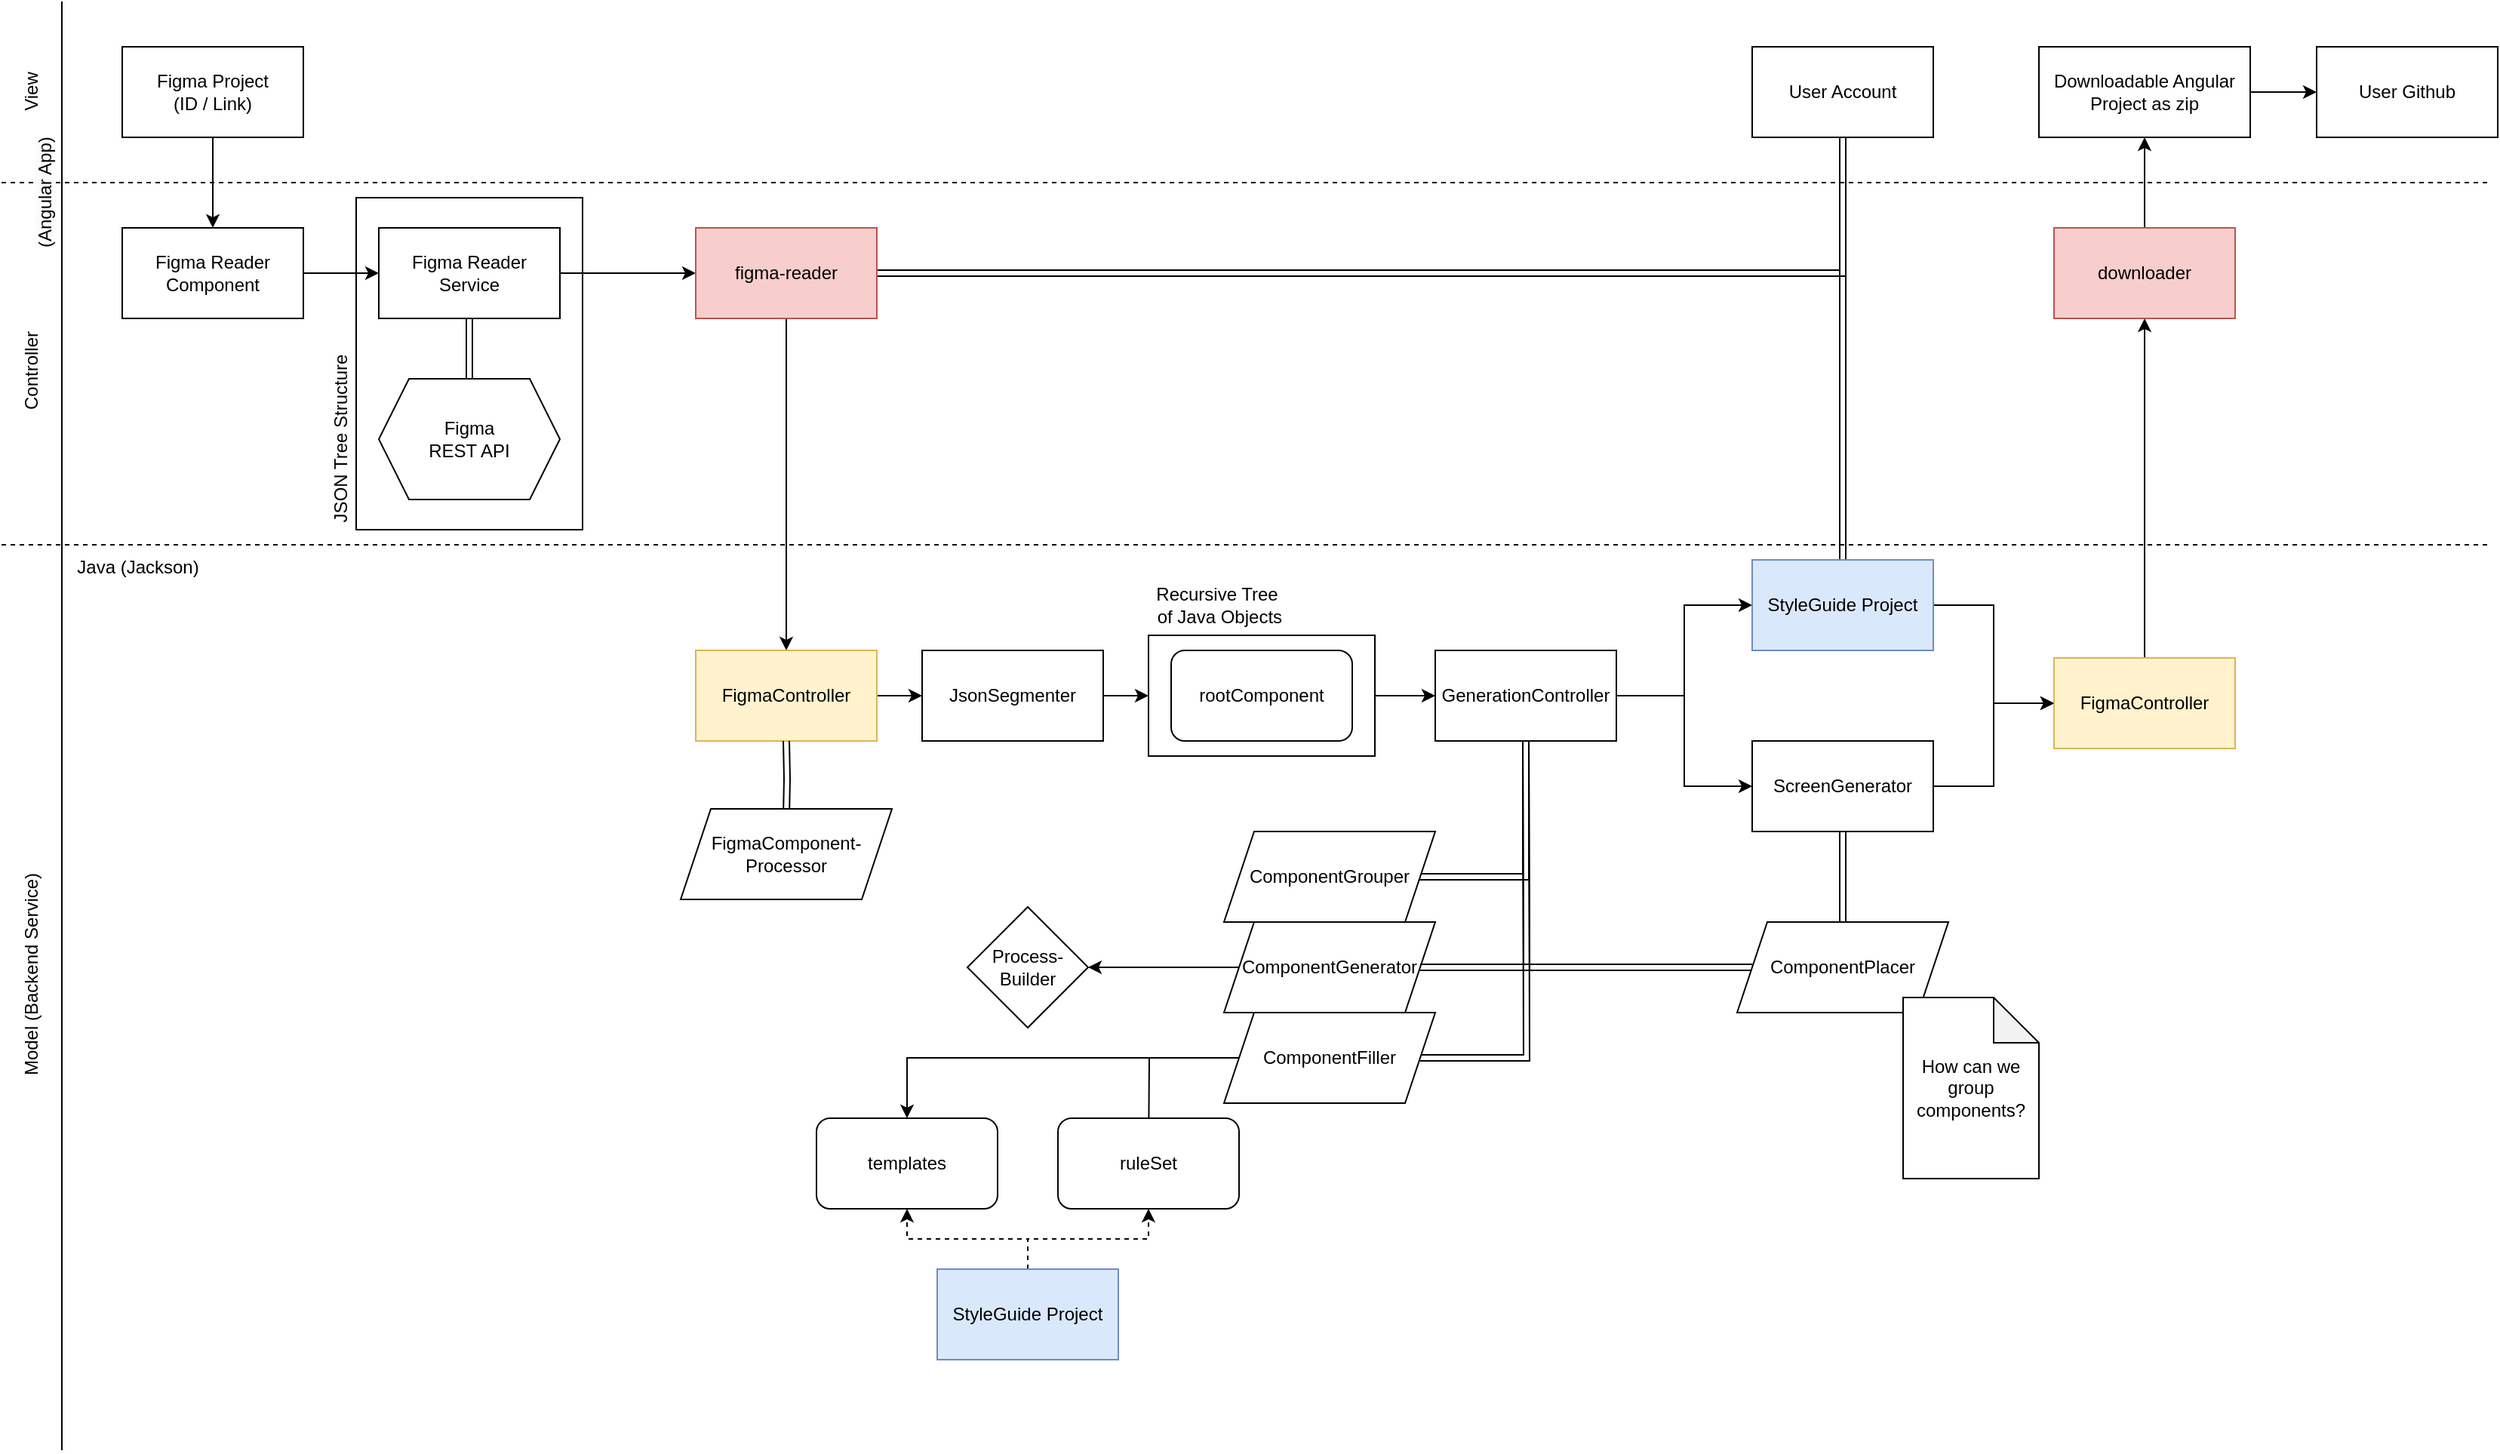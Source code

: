 <mxfile version="21.3.2" type="github">
  <diagram id="C5RBs43oDa-KdzZeNtuy" name="Page-1">
    <mxGraphModel dx="2868" dy="1592" grid="1" gridSize="10" guides="1" tooltips="1" connect="1" arrows="1" fold="1" page="1" pageScale="1" pageWidth="827" pageHeight="1169" math="0" shadow="0">
      <root>
        <mxCell id="WIyWlLk6GJQsqaUBKTNV-0" />
        <mxCell id="WIyWlLk6GJQsqaUBKTNV-1" parent="WIyWlLk6GJQsqaUBKTNV-0" />
        <mxCell id="12bo6SRUKf3WOZoB-9gU-0" value="" style="rounded=0;whiteSpace=wrap;html=1;" vertex="1" parent="WIyWlLk6GJQsqaUBKTNV-1">
          <mxGeometry x="235" y="130" width="150" height="220" as="geometry" />
        </mxCell>
        <mxCell id="12bo6SRUKf3WOZoB-9gU-1" style="edgeStyle=orthogonalEdgeStyle;rounded=0;orthogonalLoop=1;jettySize=auto;html=1;entryX=0.5;entryY=0;entryDx=0;entryDy=0;" edge="1" parent="WIyWlLk6GJQsqaUBKTNV-1" source="12bo6SRUKf3WOZoB-9gU-2" target="12bo6SRUKf3WOZoB-9gU-12">
          <mxGeometry relative="1" as="geometry" />
        </mxCell>
        <mxCell id="12bo6SRUKf3WOZoB-9gU-2" value="Figma Project &lt;br&gt;(ID / Link)" style="rounded=0;whiteSpace=wrap;html=1;" vertex="1" parent="WIyWlLk6GJQsqaUBKTNV-1">
          <mxGeometry x="80" y="30" width="120" height="60" as="geometry" />
        </mxCell>
        <mxCell id="12bo6SRUKf3WOZoB-9gU-3" value="" style="endArrow=none;html=1;rounded=0;dashed=1;" edge="1" parent="WIyWlLk6GJQsqaUBKTNV-1">
          <mxGeometry width="50" height="50" relative="1" as="geometry">
            <mxPoint y="120" as="sourcePoint" />
            <mxPoint x="1650" y="120" as="targetPoint" />
          </mxGeometry>
        </mxCell>
        <mxCell id="12bo6SRUKf3WOZoB-9gU-4" value="Figma &lt;br&gt;REST API" style="shape=hexagon;perimeter=hexagonPerimeter2;whiteSpace=wrap;html=1;fixedSize=1;" vertex="1" parent="WIyWlLk6GJQsqaUBKTNV-1">
          <mxGeometry x="250" y="250" width="120" height="80" as="geometry" />
        </mxCell>
        <mxCell id="12bo6SRUKf3WOZoB-9gU-5" value="View" style="text;html=1;align=center;verticalAlign=middle;resizable=0;points=[];autosize=1;strokeColor=none;fillColor=none;rotation=-90;" vertex="1" parent="WIyWlLk6GJQsqaUBKTNV-1">
          <mxGeometry x="-5" y="45" width="50" height="30" as="geometry" />
        </mxCell>
        <mxCell id="12bo6SRUKf3WOZoB-9gU-6" style="edgeStyle=orthogonalEdgeStyle;rounded=0;orthogonalLoop=1;jettySize=auto;html=1;entryX=0;entryY=0.5;entryDx=0;entryDy=0;" edge="1" parent="WIyWlLk6GJQsqaUBKTNV-1" source="12bo6SRUKf3WOZoB-9gU-7" target="12bo6SRUKf3WOZoB-9gU-35">
          <mxGeometry relative="1" as="geometry" />
        </mxCell>
        <mxCell id="12bo6SRUKf3WOZoB-9gU-7" value="Downloadable Angular Project as zip" style="rounded=0;whiteSpace=wrap;html=1;" vertex="1" parent="WIyWlLk6GJQsqaUBKTNV-1">
          <mxGeometry x="1350" y="30" width="140" height="60" as="geometry" />
        </mxCell>
        <mxCell id="12bo6SRUKf3WOZoB-9gU-8" style="edgeStyle=orthogonalEdgeStyle;rounded=0;orthogonalLoop=1;jettySize=auto;html=1;entryX=0;entryY=0.5;entryDx=0;entryDy=0;" edge="1" parent="WIyWlLk6GJQsqaUBKTNV-1" source="12bo6SRUKf3WOZoB-9gU-10" target="12bo6SRUKf3WOZoB-9gU-30">
          <mxGeometry relative="1" as="geometry" />
        </mxCell>
        <mxCell id="12bo6SRUKf3WOZoB-9gU-9" style="edgeStyle=orthogonalEdgeStyle;rounded=0;orthogonalLoop=1;jettySize=auto;html=1;" edge="1" parent="WIyWlLk6GJQsqaUBKTNV-1" source="12bo6SRUKf3WOZoB-9gU-10" target="12bo6SRUKf3WOZoB-9gU-58">
          <mxGeometry relative="1" as="geometry" />
        </mxCell>
        <mxCell id="12bo6SRUKf3WOZoB-9gU-10" value="GenerationController" style="rounded=0;whiteSpace=wrap;html=1;" vertex="1" parent="WIyWlLk6GJQsqaUBKTNV-1">
          <mxGeometry x="950" y="430" width="120" height="60" as="geometry" />
        </mxCell>
        <mxCell id="12bo6SRUKf3WOZoB-9gU-11" style="edgeStyle=orthogonalEdgeStyle;rounded=0;orthogonalLoop=1;jettySize=auto;html=1;entryX=0;entryY=0.5;entryDx=0;entryDy=0;" edge="1" parent="WIyWlLk6GJQsqaUBKTNV-1" source="12bo6SRUKf3WOZoB-9gU-12" target="12bo6SRUKf3WOZoB-9gU-20">
          <mxGeometry relative="1" as="geometry" />
        </mxCell>
        <mxCell id="12bo6SRUKf3WOZoB-9gU-12" value="Figma Reader&lt;br&gt;Component" style="rounded=0;whiteSpace=wrap;html=1;" vertex="1" parent="WIyWlLk6GJQsqaUBKTNV-1">
          <mxGeometry x="80" y="150" width="120" height="60" as="geometry" />
        </mxCell>
        <mxCell id="12bo6SRUKf3WOZoB-9gU-13" value="Java (Jackson)" style="text;html=1;align=center;verticalAlign=middle;resizable=0;points=[];autosize=1;strokeColor=none;fillColor=none;" vertex="1" parent="WIyWlLk6GJQsqaUBKTNV-1">
          <mxGeometry x="40" y="360" width="100" height="30" as="geometry" />
        </mxCell>
        <mxCell id="12bo6SRUKf3WOZoB-9gU-14" value="Controller" style="text;html=1;align=center;verticalAlign=middle;resizable=0;points=[];autosize=1;strokeColor=none;fillColor=none;rotation=-90;" vertex="1" parent="WIyWlLk6GJQsqaUBKTNV-1">
          <mxGeometry x="-20" y="230" width="80" height="30" as="geometry" />
        </mxCell>
        <mxCell id="12bo6SRUKf3WOZoB-9gU-15" value="Model (Backend Service)" style="text;html=1;align=center;verticalAlign=middle;resizable=0;points=[];autosize=1;strokeColor=none;fillColor=none;rotation=-90;" vertex="1" parent="WIyWlLk6GJQsqaUBKTNV-1">
          <mxGeometry x="-60" y="630" width="160" height="30" as="geometry" />
        </mxCell>
        <mxCell id="12bo6SRUKf3WOZoB-9gU-16" value="" style="endArrow=none;dashed=1;html=1;rounded=0;" edge="1" parent="WIyWlLk6GJQsqaUBKTNV-1">
          <mxGeometry width="50" height="50" relative="1" as="geometry">
            <mxPoint y="360" as="sourcePoint" />
            <mxPoint x="1650" y="360" as="targetPoint" />
          </mxGeometry>
        </mxCell>
        <mxCell id="12bo6SRUKf3WOZoB-9gU-17" value="" style="endArrow=none;html=1;rounded=0;" edge="1" parent="WIyWlLk6GJQsqaUBKTNV-1">
          <mxGeometry width="50" height="50" relative="1" as="geometry">
            <mxPoint x="40" y="960" as="sourcePoint" />
            <mxPoint x="40" as="targetPoint" />
          </mxGeometry>
        </mxCell>
        <mxCell id="12bo6SRUKf3WOZoB-9gU-18" style="edgeStyle=orthogonalEdgeStyle;rounded=0;orthogonalLoop=1;jettySize=auto;html=1;entryX=0.5;entryY=0;entryDx=0;entryDy=0;shape=link;" edge="1" parent="WIyWlLk6GJQsqaUBKTNV-1" source="12bo6SRUKf3WOZoB-9gU-20" target="12bo6SRUKf3WOZoB-9gU-4">
          <mxGeometry relative="1" as="geometry" />
        </mxCell>
        <mxCell id="12bo6SRUKf3WOZoB-9gU-19" style="edgeStyle=orthogonalEdgeStyle;rounded=0;orthogonalLoop=1;jettySize=auto;html=1;entryX=0;entryY=0.5;entryDx=0;entryDy=0;" edge="1" parent="WIyWlLk6GJQsqaUBKTNV-1" source="12bo6SRUKf3WOZoB-9gU-20" target="12bo6SRUKf3WOZoB-9gU-24">
          <mxGeometry relative="1" as="geometry" />
        </mxCell>
        <mxCell id="12bo6SRUKf3WOZoB-9gU-20" value="Figma Reader&lt;br&gt;Service" style="rounded=0;whiteSpace=wrap;html=1;" vertex="1" parent="WIyWlLk6GJQsqaUBKTNV-1">
          <mxGeometry x="250" y="150" width="120" height="60" as="geometry" />
        </mxCell>
        <mxCell id="12bo6SRUKf3WOZoB-9gU-21" value="JSON Tree Structure" style="text;html=1;align=center;verticalAlign=middle;resizable=0;points=[];autosize=1;strokeColor=none;fillColor=none;rotation=-90;" vertex="1" parent="WIyWlLk6GJQsqaUBKTNV-1">
          <mxGeometry x="160" y="275" width="130" height="30" as="geometry" />
        </mxCell>
        <mxCell id="12bo6SRUKf3WOZoB-9gU-22" style="edgeStyle=orthogonalEdgeStyle;rounded=0;orthogonalLoop=1;jettySize=auto;html=1;entryX=0.5;entryY=0;entryDx=0;entryDy=0;" edge="1" parent="WIyWlLk6GJQsqaUBKTNV-1" source="12bo6SRUKf3WOZoB-9gU-24" target="12bo6SRUKf3WOZoB-9gU-26">
          <mxGeometry relative="1" as="geometry" />
        </mxCell>
        <mxCell id="12bo6SRUKf3WOZoB-9gU-23" style="edgeStyle=orthogonalEdgeStyle;rounded=0;orthogonalLoop=1;jettySize=auto;html=1;entryX=0.5;entryY=1;entryDx=0;entryDy=0;shape=link;" edge="1" parent="WIyWlLk6GJQsqaUBKTNV-1" source="12bo6SRUKf3WOZoB-9gU-24" target="12bo6SRUKf3WOZoB-9gU-38">
          <mxGeometry relative="1" as="geometry" />
        </mxCell>
        <mxCell id="12bo6SRUKf3WOZoB-9gU-24" value="figma-reader" style="rounded=0;whiteSpace=wrap;html=1;fillColor=#f8cecc;strokeColor=#b85450;" vertex="1" parent="WIyWlLk6GJQsqaUBKTNV-1">
          <mxGeometry x="460" y="150" width="120" height="60" as="geometry" />
        </mxCell>
        <mxCell id="12bo6SRUKf3WOZoB-9gU-25" style="edgeStyle=orthogonalEdgeStyle;rounded=0;orthogonalLoop=1;jettySize=auto;html=1;entryX=0;entryY=0.5;entryDx=0;entryDy=0;" edge="1" parent="WIyWlLk6GJQsqaUBKTNV-1" source="12bo6SRUKf3WOZoB-9gU-26" target="12bo6SRUKf3WOZoB-9gU-55">
          <mxGeometry relative="1" as="geometry" />
        </mxCell>
        <mxCell id="12bo6SRUKf3WOZoB-9gU-26" value="FigmaController" style="rounded=0;whiteSpace=wrap;html=1;fillColor=#fff2cc;strokeColor=#d6b656;" vertex="1" parent="WIyWlLk6GJQsqaUBKTNV-1">
          <mxGeometry x="460" y="430" width="120" height="60" as="geometry" />
        </mxCell>
        <mxCell id="12bo6SRUKf3WOZoB-9gU-27" value="&lt;span style=&quot;color: rgb(0, 0, 0); font-family: Helvetica; font-size: 12px; font-style: normal; font-variant-ligatures: normal; font-variant-caps: normal; font-weight: 400; letter-spacing: normal; orphans: 2; text-align: center; text-indent: 0px; text-transform: none; widows: 2; word-spacing: 0px; -webkit-text-stroke-width: 0px; background-color: rgb(251, 251, 251); text-decoration-thickness: initial; text-decoration-style: initial; text-decoration-color: initial; float: none; display: inline !important;&quot;&gt;(Angular App)&lt;/span&gt;" style="text;whiteSpace=wrap;html=1;rotation=-90;" vertex="1" parent="WIyWlLk6GJQsqaUBKTNV-1">
          <mxGeometry x="-10" y="110" width="80" height="30" as="geometry" />
        </mxCell>
        <mxCell id="12bo6SRUKf3WOZoB-9gU-28" style="edgeStyle=orthogonalEdgeStyle;rounded=0;orthogonalLoop=1;jettySize=auto;html=1;entryX=0.5;entryY=1;entryDx=0;entryDy=0;shape=link;" edge="1" parent="WIyWlLk6GJQsqaUBKTNV-1" source="12bo6SRUKf3WOZoB-9gU-30" target="12bo6SRUKf3WOZoB-9gU-38">
          <mxGeometry relative="1" as="geometry" />
        </mxCell>
        <mxCell id="12bo6SRUKf3WOZoB-9gU-29" style="edgeStyle=orthogonalEdgeStyle;rounded=0;orthogonalLoop=1;jettySize=auto;html=1;entryX=0;entryY=0.5;entryDx=0;entryDy=0;" edge="1" parent="WIyWlLk6GJQsqaUBKTNV-1" source="12bo6SRUKf3WOZoB-9gU-30" target="12bo6SRUKf3WOZoB-9gU-32">
          <mxGeometry relative="1" as="geometry" />
        </mxCell>
        <mxCell id="12bo6SRUKf3WOZoB-9gU-30" value="StyleGuide Project" style="rounded=0;whiteSpace=wrap;html=1;fillColor=#dae8fc;strokeColor=#6c8ebf;" vertex="1" parent="WIyWlLk6GJQsqaUBKTNV-1">
          <mxGeometry x="1160" y="370" width="120" height="60" as="geometry" />
        </mxCell>
        <mxCell id="12bo6SRUKf3WOZoB-9gU-31" style="edgeStyle=orthogonalEdgeStyle;rounded=0;orthogonalLoop=1;jettySize=auto;html=1;entryX=0.5;entryY=1;entryDx=0;entryDy=0;" edge="1" parent="WIyWlLk6GJQsqaUBKTNV-1" source="12bo6SRUKf3WOZoB-9gU-32" target="12bo6SRUKf3WOZoB-9gU-34">
          <mxGeometry relative="1" as="geometry" />
        </mxCell>
        <mxCell id="12bo6SRUKf3WOZoB-9gU-32" value="FigmaController" style="rounded=0;whiteSpace=wrap;html=1;fillColor=#fff2cc;strokeColor=#d6b656;" vertex="1" parent="WIyWlLk6GJQsqaUBKTNV-1">
          <mxGeometry x="1360" y="435" width="120" height="60" as="geometry" />
        </mxCell>
        <mxCell id="12bo6SRUKf3WOZoB-9gU-33" style="edgeStyle=orthogonalEdgeStyle;rounded=0;orthogonalLoop=1;jettySize=auto;html=1;entryX=0.5;entryY=1;entryDx=0;entryDy=0;" edge="1" parent="WIyWlLk6GJQsqaUBKTNV-1" source="12bo6SRUKf3WOZoB-9gU-34" target="12bo6SRUKf3WOZoB-9gU-7">
          <mxGeometry relative="1" as="geometry" />
        </mxCell>
        <mxCell id="12bo6SRUKf3WOZoB-9gU-34" value="downloader" style="rounded=0;whiteSpace=wrap;html=1;fillColor=#f8cecc;strokeColor=#b85450;" vertex="1" parent="WIyWlLk6GJQsqaUBKTNV-1">
          <mxGeometry x="1360" y="150" width="120" height="60" as="geometry" />
        </mxCell>
        <mxCell id="12bo6SRUKf3WOZoB-9gU-35" value="User Github" style="rounded=0;whiteSpace=wrap;html=1;" vertex="1" parent="WIyWlLk6GJQsqaUBKTNV-1">
          <mxGeometry x="1534" y="30" width="120" height="60" as="geometry" />
        </mxCell>
        <mxCell id="12bo6SRUKf3WOZoB-9gU-36" style="edgeStyle=orthogonalEdgeStyle;rounded=0;orthogonalLoop=1;jettySize=auto;html=1;" edge="1" parent="WIyWlLk6GJQsqaUBKTNV-1" source="12bo6SRUKf3WOZoB-9gU-37" target="12bo6SRUKf3WOZoB-9gU-10">
          <mxGeometry relative="1" as="geometry" />
        </mxCell>
        <mxCell id="12bo6SRUKf3WOZoB-9gU-37" value="" style="rounded=0;whiteSpace=wrap;html=1;" vertex="1" parent="WIyWlLk6GJQsqaUBKTNV-1">
          <mxGeometry x="760" y="420" width="150" height="80" as="geometry" />
        </mxCell>
        <mxCell id="12bo6SRUKf3WOZoB-9gU-38" value="User Account" style="rounded=0;whiteSpace=wrap;html=1;" vertex="1" parent="WIyWlLk6GJQsqaUBKTNV-1">
          <mxGeometry x="1160" y="30" width="120" height="60" as="geometry" />
        </mxCell>
        <mxCell id="12bo6SRUKf3WOZoB-9gU-39" value="Recursive Tree&lt;br&gt;&amp;nbsp;of Java Objects" style="text;html=1;align=center;verticalAlign=middle;resizable=0;points=[];autosize=1;strokeColor=none;fillColor=none;rotation=0;" vertex="1" parent="WIyWlLk6GJQsqaUBKTNV-1">
          <mxGeometry x="750" y="380" width="110" height="40" as="geometry" />
        </mxCell>
        <mxCell id="12bo6SRUKf3WOZoB-9gU-40" style="edgeStyle=orthogonalEdgeStyle;rounded=0;orthogonalLoop=1;jettySize=auto;html=1;entryX=0.5;entryY=1;entryDx=0;entryDy=0;shape=link;" edge="1" parent="WIyWlLk6GJQsqaUBKTNV-1" target="12bo6SRUKf3WOZoB-9gU-26">
          <mxGeometry relative="1" as="geometry">
            <mxPoint x="520" y="540" as="sourcePoint" />
          </mxGeometry>
        </mxCell>
        <mxCell id="12bo6SRUKf3WOZoB-9gU-41" value="rootComponent" style="rounded=1;whiteSpace=wrap;html=1;" vertex="1" parent="WIyWlLk6GJQsqaUBKTNV-1">
          <mxGeometry x="775" y="430" width="120" height="60" as="geometry" />
        </mxCell>
        <mxCell id="12bo6SRUKf3WOZoB-9gU-42" value="FigmaComponent-Processor" style="shape=parallelogram;perimeter=parallelogramPerimeter;whiteSpace=wrap;html=1;fixedSize=1;" vertex="1" parent="WIyWlLk6GJQsqaUBKTNV-1">
          <mxGeometry x="450" y="535" width="140" height="60" as="geometry" />
        </mxCell>
        <mxCell id="12bo6SRUKf3WOZoB-9gU-43" style="edgeStyle=orthogonalEdgeStyle;rounded=0;orthogonalLoop=1;jettySize=auto;html=1;exitX=1;exitY=0.5;exitDx=0;exitDy=0;shape=link;" edge="1" parent="WIyWlLk6GJQsqaUBKTNV-1" target="12bo6SRUKf3WOZoB-9gU-10">
          <mxGeometry relative="1" as="geometry">
            <mxPoint x="910" y="580" as="sourcePoint" />
            <Array as="points">
              <mxPoint x="1010" y="580" />
            </Array>
          </mxGeometry>
        </mxCell>
        <mxCell id="12bo6SRUKf3WOZoB-9gU-44" style="edgeStyle=orthogonalEdgeStyle;rounded=0;orthogonalLoop=1;jettySize=auto;html=1;shape=link;" edge="1" parent="WIyWlLk6GJQsqaUBKTNV-1" source="12bo6SRUKf3WOZoB-9gU-47">
          <mxGeometry relative="1" as="geometry">
            <mxPoint x="1010" y="490" as="targetPoint" />
          </mxGeometry>
        </mxCell>
        <mxCell id="12bo6SRUKf3WOZoB-9gU-45" style="edgeStyle=orthogonalEdgeStyle;rounded=0;orthogonalLoop=1;jettySize=auto;html=1;entryX=0.5;entryY=0;entryDx=0;entryDy=0;" edge="1" parent="WIyWlLk6GJQsqaUBKTNV-1" source="12bo6SRUKf3WOZoB-9gU-47">
          <mxGeometry relative="1" as="geometry">
            <mxPoint x="760" y="770" as="targetPoint" />
          </mxGeometry>
        </mxCell>
        <mxCell id="12bo6SRUKf3WOZoB-9gU-46" style="edgeStyle=orthogonalEdgeStyle;rounded=0;orthogonalLoop=1;jettySize=auto;html=1;entryX=0.5;entryY=0;entryDx=0;entryDy=0;" edge="1" parent="WIyWlLk6GJQsqaUBKTNV-1" source="12bo6SRUKf3WOZoB-9gU-47" target="12bo6SRUKf3WOZoB-9gU-53">
          <mxGeometry relative="1" as="geometry" />
        </mxCell>
        <mxCell id="12bo6SRUKf3WOZoB-9gU-47" value="ComponentFiller" style="shape=parallelogram;perimeter=parallelogramPerimeter;whiteSpace=wrap;html=1;fixedSize=1;" vertex="1" parent="WIyWlLk6GJQsqaUBKTNV-1">
          <mxGeometry x="810" y="670" width="140" height="60" as="geometry" />
        </mxCell>
        <mxCell id="12bo6SRUKf3WOZoB-9gU-48" style="edgeStyle=orthogonalEdgeStyle;rounded=0;orthogonalLoop=1;jettySize=auto;html=1;entryX=1;entryY=0.5;entryDx=0;entryDy=0;" edge="1" parent="WIyWlLk6GJQsqaUBKTNV-1" source="12bo6SRUKf3WOZoB-9gU-50" target="12bo6SRUKf3WOZoB-9gU-51">
          <mxGeometry relative="1" as="geometry">
            <mxPoint x="780" y="640" as="targetPoint" />
          </mxGeometry>
        </mxCell>
        <mxCell id="12bo6SRUKf3WOZoB-9gU-49" style="edgeStyle=orthogonalEdgeStyle;rounded=0;orthogonalLoop=1;jettySize=auto;html=1;shape=link;" edge="1" parent="WIyWlLk6GJQsqaUBKTNV-1" source="12bo6SRUKf3WOZoB-9gU-50">
          <mxGeometry relative="1" as="geometry">
            <mxPoint x="1010" y="490" as="targetPoint" />
          </mxGeometry>
        </mxCell>
        <mxCell id="12bo6SRUKf3WOZoB-9gU-50" value="ComponentGenerator" style="shape=parallelogram;perimeter=parallelogramPerimeter;whiteSpace=wrap;html=1;fixedSize=1;" vertex="1" parent="WIyWlLk6GJQsqaUBKTNV-1">
          <mxGeometry x="810" y="610" width="140" height="60" as="geometry" />
        </mxCell>
        <mxCell id="12bo6SRUKf3WOZoB-9gU-51" value="Process-Builder" style="rhombus;whiteSpace=wrap;html=1;" vertex="1" parent="WIyWlLk6GJQsqaUBKTNV-1">
          <mxGeometry x="640" y="600" width="80" height="80" as="geometry" />
        </mxCell>
        <mxCell id="12bo6SRUKf3WOZoB-9gU-52" value="ruleSet" style="rounded=1;whiteSpace=wrap;html=1;" vertex="1" parent="WIyWlLk6GJQsqaUBKTNV-1">
          <mxGeometry x="700" y="740" width="120" height="60" as="geometry" />
        </mxCell>
        <mxCell id="12bo6SRUKf3WOZoB-9gU-53" value="templates" style="rounded=1;whiteSpace=wrap;html=1;" vertex="1" parent="WIyWlLk6GJQsqaUBKTNV-1">
          <mxGeometry x="540" y="740" width="120" height="60" as="geometry" />
        </mxCell>
        <mxCell id="12bo6SRUKf3WOZoB-9gU-54" style="edgeStyle=orthogonalEdgeStyle;rounded=0;orthogonalLoop=1;jettySize=auto;html=1;entryX=0;entryY=0.5;entryDx=0;entryDy=0;" edge="1" parent="WIyWlLk6GJQsqaUBKTNV-1" source="12bo6SRUKf3WOZoB-9gU-55" target="12bo6SRUKf3WOZoB-9gU-37">
          <mxGeometry relative="1" as="geometry" />
        </mxCell>
        <mxCell id="12bo6SRUKf3WOZoB-9gU-55" value="JsonSegmenter" style="rounded=0;whiteSpace=wrap;html=1;" vertex="1" parent="WIyWlLk6GJQsqaUBKTNV-1">
          <mxGeometry x="610" y="430" width="120" height="60" as="geometry" />
        </mxCell>
        <mxCell id="12bo6SRUKf3WOZoB-9gU-56" value="" style="edgeStyle=orthogonalEdgeStyle;rounded=0;orthogonalLoop=1;jettySize=auto;html=1;shape=link;" edge="1" parent="WIyWlLk6GJQsqaUBKTNV-1" source="12bo6SRUKf3WOZoB-9gU-58" target="12bo6SRUKf3WOZoB-9gU-61">
          <mxGeometry relative="1" as="geometry">
            <Array as="points">
              <mxPoint x="1230" y="640" />
              <mxPoint x="1230" y="640" />
            </Array>
          </mxGeometry>
        </mxCell>
        <mxCell id="12bo6SRUKf3WOZoB-9gU-57" style="edgeStyle=orthogonalEdgeStyle;rounded=0;orthogonalLoop=1;jettySize=auto;html=1;entryX=0;entryY=0.5;entryDx=0;entryDy=0;" edge="1" parent="WIyWlLk6GJQsqaUBKTNV-1" source="12bo6SRUKf3WOZoB-9gU-58" target="12bo6SRUKf3WOZoB-9gU-32">
          <mxGeometry relative="1" as="geometry" />
        </mxCell>
        <mxCell id="12bo6SRUKf3WOZoB-9gU-58" value="ScreenGenerator" style="rounded=0;whiteSpace=wrap;html=1;" vertex="1" parent="WIyWlLk6GJQsqaUBKTNV-1">
          <mxGeometry x="1160" y="490" width="120" height="60" as="geometry" />
        </mxCell>
        <mxCell id="12bo6SRUKf3WOZoB-9gU-59" value="ComponentGrouper" style="shape=parallelogram;perimeter=parallelogramPerimeter;whiteSpace=wrap;html=1;fixedSize=1;" vertex="1" parent="WIyWlLk6GJQsqaUBKTNV-1">
          <mxGeometry x="810" y="550" width="140" height="60" as="geometry" />
        </mxCell>
        <mxCell id="12bo6SRUKf3WOZoB-9gU-60" style="edgeStyle=orthogonalEdgeStyle;rounded=0;orthogonalLoop=1;jettySize=auto;html=1;shape=link;" edge="1" parent="WIyWlLk6GJQsqaUBKTNV-1" source="12bo6SRUKf3WOZoB-9gU-61" target="12bo6SRUKf3WOZoB-9gU-50">
          <mxGeometry relative="1" as="geometry" />
        </mxCell>
        <mxCell id="12bo6SRUKf3WOZoB-9gU-61" value="ComponentPlacer" style="shape=parallelogram;perimeter=parallelogramPerimeter;whiteSpace=wrap;html=1;fixedSize=1;" vertex="1" parent="WIyWlLk6GJQsqaUBKTNV-1">
          <mxGeometry x="1150" y="610" width="140" height="60" as="geometry" />
        </mxCell>
        <mxCell id="12bo6SRUKf3WOZoB-9gU-62" style="edgeStyle=orthogonalEdgeStyle;rounded=0;orthogonalLoop=1;jettySize=auto;html=1;entryX=0.5;entryY=1;entryDx=0;entryDy=0;dashed=1;" edge="1" parent="WIyWlLk6GJQsqaUBKTNV-1" source="12bo6SRUKf3WOZoB-9gU-64" target="12bo6SRUKf3WOZoB-9gU-52">
          <mxGeometry relative="1" as="geometry" />
        </mxCell>
        <mxCell id="12bo6SRUKf3WOZoB-9gU-63" style="edgeStyle=orthogonalEdgeStyle;rounded=0;orthogonalLoop=1;jettySize=auto;html=1;entryX=0.5;entryY=1;entryDx=0;entryDy=0;dashed=1;" edge="1" parent="WIyWlLk6GJQsqaUBKTNV-1" source="12bo6SRUKf3WOZoB-9gU-64" target="12bo6SRUKf3WOZoB-9gU-53">
          <mxGeometry relative="1" as="geometry" />
        </mxCell>
        <mxCell id="12bo6SRUKf3WOZoB-9gU-64" value="StyleGuide Project" style="rounded=0;whiteSpace=wrap;html=1;fillColor=#dae8fc;strokeColor=#6c8ebf;" vertex="1" parent="WIyWlLk6GJQsqaUBKTNV-1">
          <mxGeometry x="620" y="840" width="120" height="60" as="geometry" />
        </mxCell>
        <mxCell id="12bo6SRUKf3WOZoB-9gU-65" value="How can we group components?" style="shape=note;whiteSpace=wrap;html=1;backgroundOutline=1;darkOpacity=0.05;" vertex="1" parent="WIyWlLk6GJQsqaUBKTNV-1">
          <mxGeometry x="1260" y="660" width="90" height="120" as="geometry" />
        </mxCell>
      </root>
    </mxGraphModel>
  </diagram>
</mxfile>
